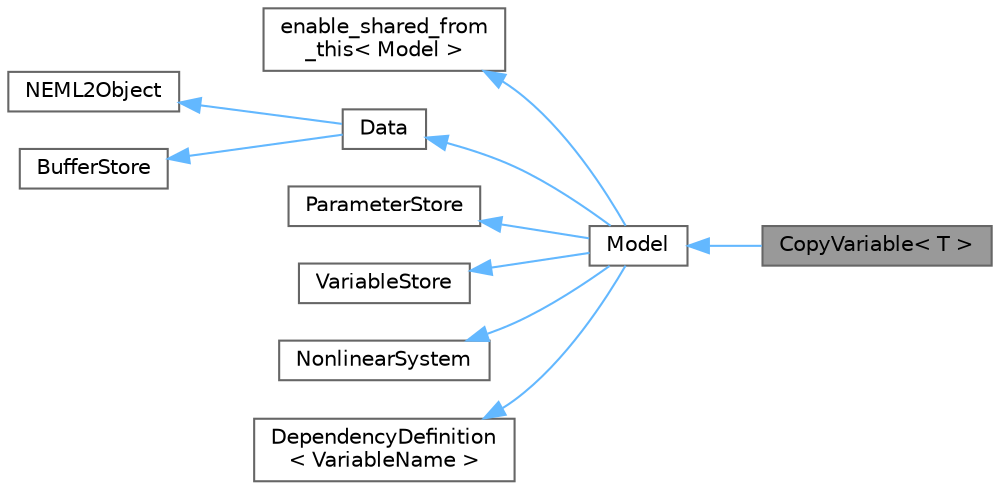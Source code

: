 digraph "CopyVariable&lt; T &gt;"
{
 // LATEX_PDF_SIZE
  bgcolor="transparent";
  edge [fontname=Helvetica,fontsize=10,labelfontname=Helvetica,labelfontsize=10];
  node [fontname=Helvetica,fontsize=10,shape=box,height=0.2,width=0.4];
  rankdir="LR";
  Node1 [id="Node000001",label="CopyVariable\< T \>",height=0.2,width=0.4,color="gray40", fillcolor="grey60", style="filled", fontcolor="black",tooltip="Copy the value of a variable into another variable."];
  Node2 -> Node1 [id="edge1_Node000001_Node000002",dir="back",color="steelblue1",style="solid",tooltip=" "];
  Node2 [id="Node000002",label="Model",height=0.2,width=0.4,color="gray40", fillcolor="white", style="filled",URL="$classneml2_1_1Model.html",tooltip="The base class for all constitutive models."];
  Node3 -> Node2 [id="edge2_Node000002_Node000003",dir="back",color="steelblue1",style="solid",tooltip=" "];
  Node3 [id="Node000003",label="enable_shared_from\l_this\< Model \>",height=0.2,width=0.4,color="gray40", fillcolor="white", style="filled",tooltip=" "];
  Node4 -> Node2 [id="edge3_Node000002_Node000004",dir="back",color="steelblue1",style="solid",tooltip=" "];
  Node4 [id="Node000004",label="Data",height=0.2,width=0.4,color="gray40", fillcolor="white", style="filled",URL="$classneml2_1_1Data.html",tooltip=" "];
  Node5 -> Node4 [id="edge4_Node000004_Node000005",dir="back",color="steelblue1",style="solid",tooltip=" "];
  Node5 [id="Node000005",label="NEML2Object",height=0.2,width=0.4,color="gray40", fillcolor="white", style="filled",URL="$classneml2_1_1NEML2Object.html",tooltip="The base class of all \"manufacturable\" objects in the NEML2 library."];
  Node6 -> Node4 [id="edge5_Node000004_Node000006",dir="back",color="steelblue1",style="solid",tooltip=" "];
  Node6 [id="Node000006",label="BufferStore",height=0.2,width=0.4,color="gray40", fillcolor="white", style="filled",URL="$classneml2_1_1BufferStore.html",tooltip="Interface for object which can store buffers."];
  Node7 -> Node2 [id="edge6_Node000002_Node000007",dir="back",color="steelblue1",style="solid",tooltip=" "];
  Node7 [id="Node000007",label="ParameterStore",height=0.2,width=0.4,color="gray40", fillcolor="white", style="filled",URL="$classneml2_1_1ParameterStore.html",tooltip="Interface for object which can store parameters."];
  Node8 -> Node2 [id="edge7_Node000002_Node000008",dir="back",color="steelblue1",style="solid",tooltip=" "];
  Node8 [id="Node000008",label="VariableStore",height=0.2,width=0.4,color="gray40", fillcolor="white", style="filled",URL="$classneml2_1_1VariableStore.html",tooltip=" "];
  Node9 -> Node2 [id="edge8_Node000002_Node000009",dir="back",color="steelblue1",style="solid",tooltip=" "];
  Node9 [id="Node000009",label="NonlinearSystem",height=0.2,width=0.4,color="gray40", fillcolor="white", style="filled",URL="$classneml2_1_1NonlinearSystem.html",tooltip="Definition of a nonlinear system of equations."];
  Node10 -> Node2 [id="edge9_Node000002_Node000010",dir="back",color="steelblue1",style="solid",tooltip=" "];
  Node10 [id="Node000010",label="DependencyDefinition\l\< VariableName \>",height=0.2,width=0.4,color="gray40", fillcolor="white", style="filled",URL="$classneml2_1_1DependencyDefinition.html",tooltip=" "];
}
